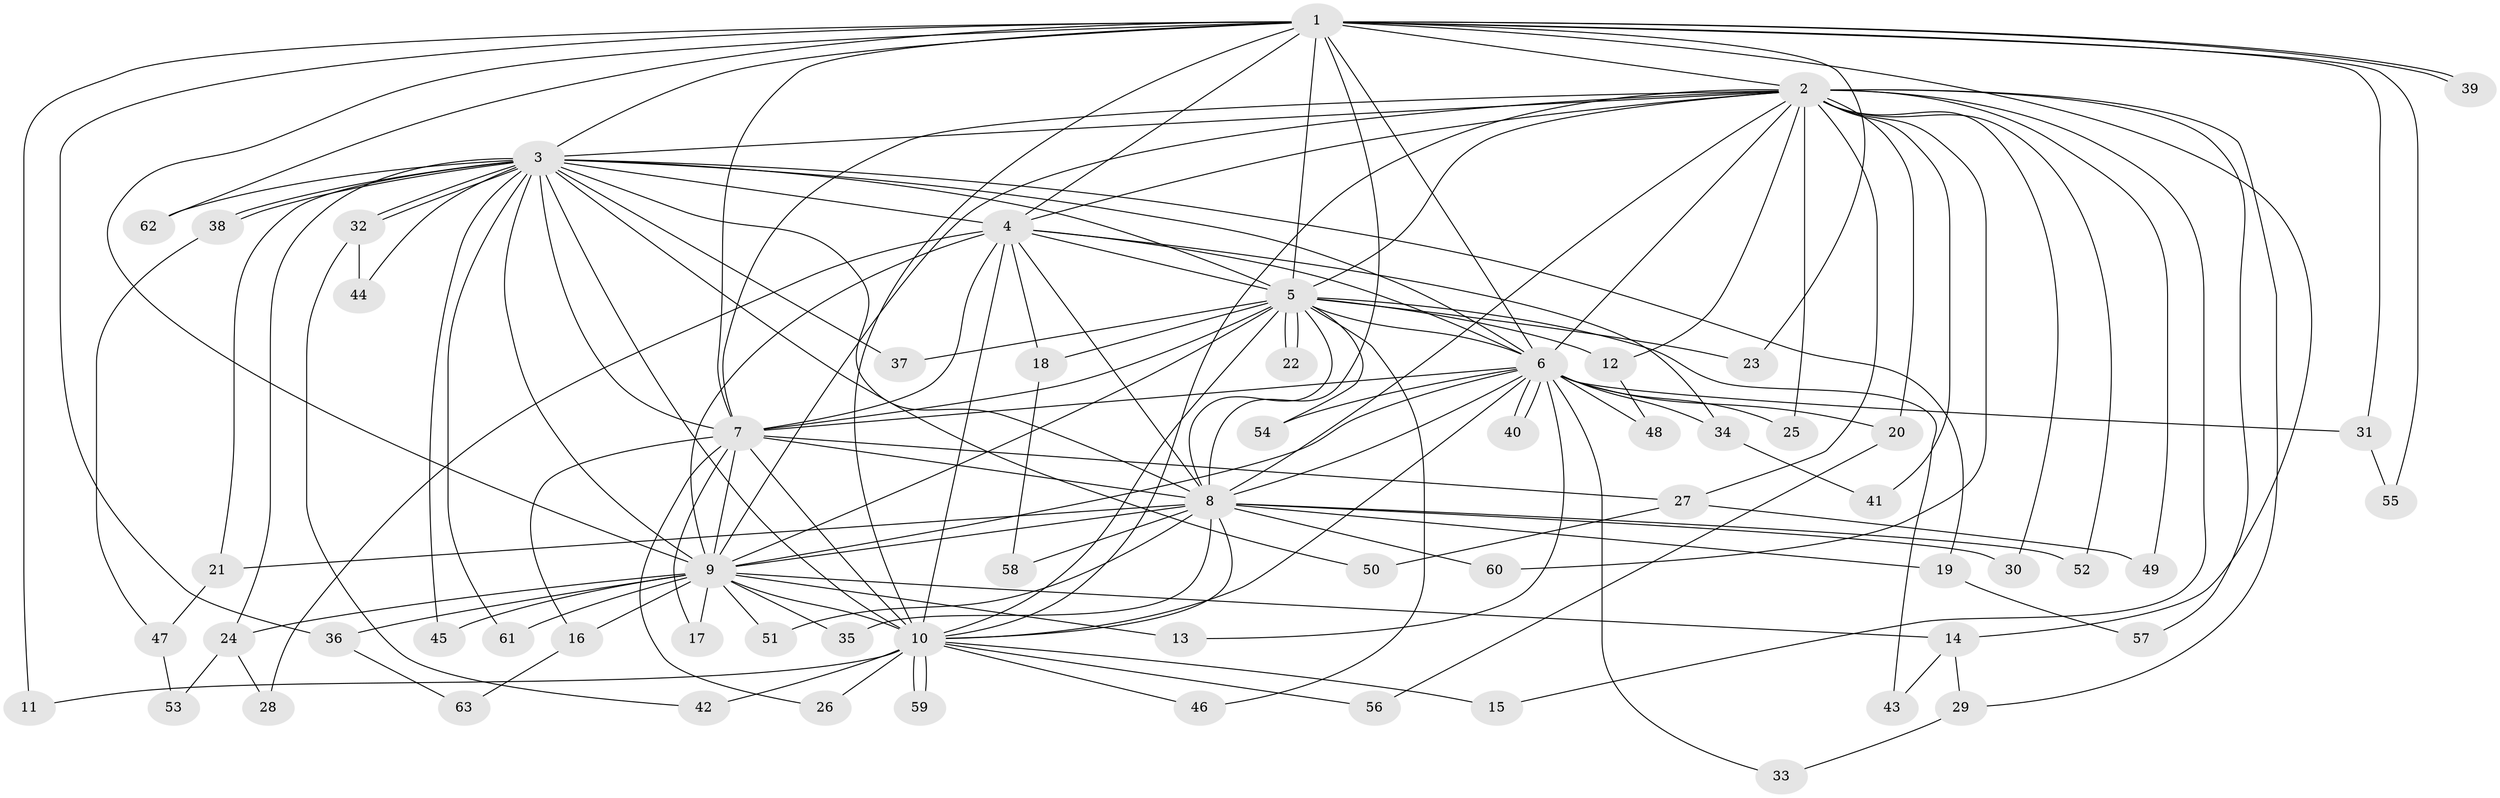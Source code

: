// Generated by graph-tools (version 1.1) at 2025/44/03/09/25 04:44:36]
// undirected, 63 vertices, 151 edges
graph export_dot {
graph [start="1"]
  node [color=gray90,style=filled];
  1;
  2;
  3;
  4;
  5;
  6;
  7;
  8;
  9;
  10;
  11;
  12;
  13;
  14;
  15;
  16;
  17;
  18;
  19;
  20;
  21;
  22;
  23;
  24;
  25;
  26;
  27;
  28;
  29;
  30;
  31;
  32;
  33;
  34;
  35;
  36;
  37;
  38;
  39;
  40;
  41;
  42;
  43;
  44;
  45;
  46;
  47;
  48;
  49;
  50;
  51;
  52;
  53;
  54;
  55;
  56;
  57;
  58;
  59;
  60;
  61;
  62;
  63;
  1 -- 2;
  1 -- 3;
  1 -- 4;
  1 -- 5;
  1 -- 6;
  1 -- 7;
  1 -- 8;
  1 -- 9;
  1 -- 10;
  1 -- 11;
  1 -- 14;
  1 -- 23;
  1 -- 31;
  1 -- 36;
  1 -- 39;
  1 -- 39;
  1 -- 55;
  1 -- 62;
  2 -- 3;
  2 -- 4;
  2 -- 5;
  2 -- 6;
  2 -- 7;
  2 -- 8;
  2 -- 9;
  2 -- 10;
  2 -- 12;
  2 -- 15;
  2 -- 20;
  2 -- 25;
  2 -- 27;
  2 -- 29;
  2 -- 30;
  2 -- 41;
  2 -- 49;
  2 -- 52;
  2 -- 57;
  2 -- 60;
  3 -- 4;
  3 -- 5;
  3 -- 6;
  3 -- 7;
  3 -- 8;
  3 -- 9;
  3 -- 10;
  3 -- 19;
  3 -- 21;
  3 -- 24;
  3 -- 32;
  3 -- 32;
  3 -- 37;
  3 -- 38;
  3 -- 38;
  3 -- 44;
  3 -- 45;
  3 -- 50;
  3 -- 61;
  3 -- 62;
  4 -- 5;
  4 -- 6;
  4 -- 7;
  4 -- 8;
  4 -- 9;
  4 -- 10;
  4 -- 18;
  4 -- 28;
  4 -- 34;
  5 -- 6;
  5 -- 7;
  5 -- 8;
  5 -- 9;
  5 -- 10;
  5 -- 12;
  5 -- 18;
  5 -- 22;
  5 -- 22;
  5 -- 23;
  5 -- 37;
  5 -- 43;
  5 -- 46;
  5 -- 54;
  6 -- 7;
  6 -- 8;
  6 -- 9;
  6 -- 10;
  6 -- 13;
  6 -- 20;
  6 -- 25;
  6 -- 31;
  6 -- 33;
  6 -- 34;
  6 -- 40;
  6 -- 40;
  6 -- 48;
  6 -- 54;
  7 -- 8;
  7 -- 9;
  7 -- 10;
  7 -- 16;
  7 -- 17;
  7 -- 26;
  7 -- 27;
  8 -- 9;
  8 -- 10;
  8 -- 19;
  8 -- 21;
  8 -- 30;
  8 -- 35;
  8 -- 51;
  8 -- 52;
  8 -- 58;
  8 -- 60;
  9 -- 10;
  9 -- 13;
  9 -- 14;
  9 -- 16;
  9 -- 17;
  9 -- 24;
  9 -- 35;
  9 -- 36;
  9 -- 45;
  9 -- 51;
  9 -- 61;
  10 -- 11;
  10 -- 15;
  10 -- 26;
  10 -- 42;
  10 -- 46;
  10 -- 56;
  10 -- 59;
  10 -- 59;
  12 -- 48;
  14 -- 29;
  14 -- 43;
  16 -- 63;
  18 -- 58;
  19 -- 57;
  20 -- 56;
  21 -- 47;
  24 -- 28;
  24 -- 53;
  27 -- 49;
  27 -- 50;
  29 -- 33;
  31 -- 55;
  32 -- 42;
  32 -- 44;
  34 -- 41;
  36 -- 63;
  38 -- 47;
  47 -- 53;
}
